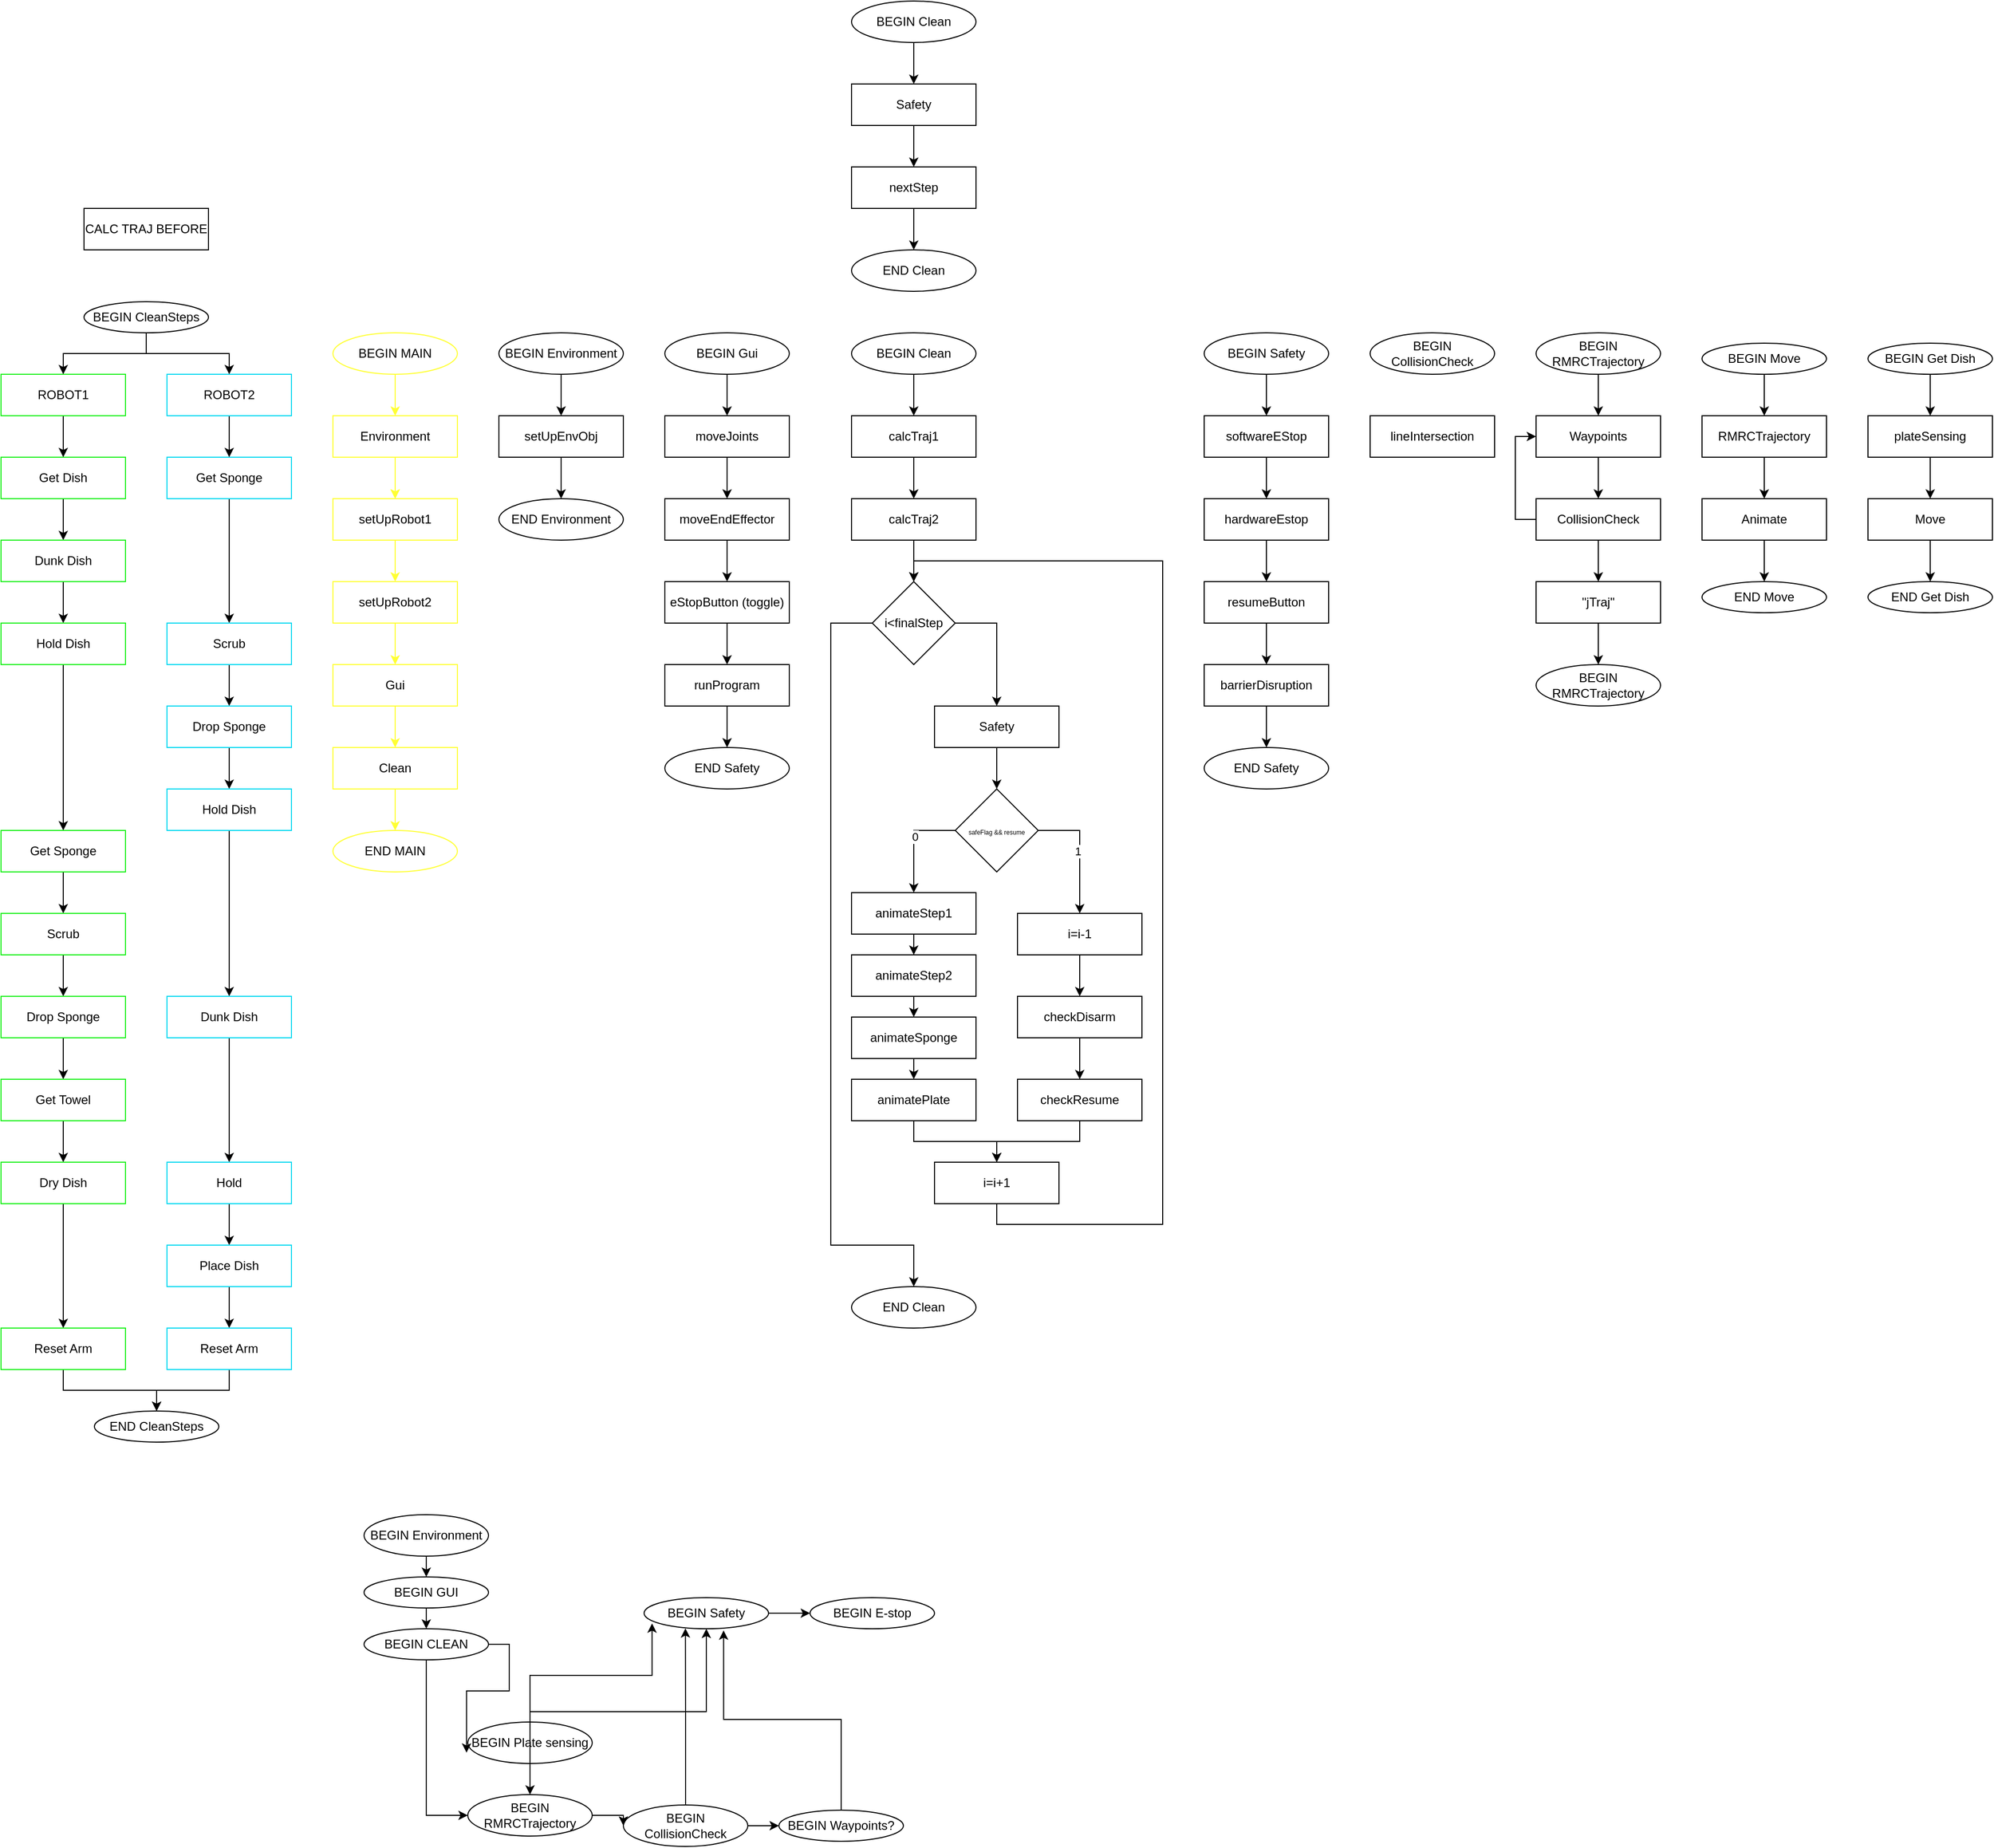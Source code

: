 <mxfile version="24.2.5" type="device">
  <diagram name="Page-1" id="bADCwiOJgRBZCtNNeKfe">
    <mxGraphModel dx="918" dy="942" grid="1" gridSize="10" guides="1" tooltips="1" connect="1" arrows="1" fold="1" page="0" pageScale="1" pageWidth="850" pageHeight="1100" math="0" shadow="0">
      <root>
        <mxCell id="0" />
        <mxCell id="1" parent="0" />
        <mxCell id="0Vl9dew5DNbuiGkbJOCd-69" style="edgeStyle=orthogonalEdgeStyle;rounded=0;orthogonalLoop=1;jettySize=auto;html=1;exitX=0.5;exitY=0;exitDx=0;exitDy=0;entryX=0.5;entryY=0;entryDx=0;entryDy=0;strokeColor=#FFFF33;" parent="1" source="0Vl9dew5DNbuiGkbJOCd-56" target="0Vl9dew5DNbuiGkbJOCd-56" edge="1">
          <mxGeometry relative="1" as="geometry" />
        </mxCell>
        <mxCell id="0Vl9dew5DNbuiGkbJOCd-75" style="edgeStyle=orthogonalEdgeStyle;rounded=0;orthogonalLoop=1;jettySize=auto;html=1;exitX=0.5;exitY=1;exitDx=0;exitDy=0;entryX=0.5;entryY=0;entryDx=0;entryDy=0;strokeColor=#FFFF33;" parent="1" source="0Vl9dew5DNbuiGkbJOCd-55" target="0Vl9dew5DNbuiGkbJOCd-56" edge="1">
          <mxGeometry relative="1" as="geometry" />
        </mxCell>
        <mxCell id="0Vl9dew5DNbuiGkbJOCd-55" value="BEGIN MAIN" style="ellipse;whiteSpace=wrap;html=1;strokeColor=#FFFF33;" parent="1" vertex="1">
          <mxGeometry x="320" y="40" width="120" height="40" as="geometry" />
        </mxCell>
        <mxCell id="0Vl9dew5DNbuiGkbJOCd-72" value="" style="edgeStyle=orthogonalEdgeStyle;rounded=0;orthogonalLoop=1;jettySize=auto;html=1;strokeColor=#FFFF33;" parent="1" source="0Vl9dew5DNbuiGkbJOCd-97" edge="1">
          <mxGeometry relative="1" as="geometry">
            <mxPoint x="380" y="200" as="targetPoint" />
          </mxGeometry>
        </mxCell>
        <mxCell id="0Vl9dew5DNbuiGkbJOCd-56" value="Environment" style="rounded=0;whiteSpace=wrap;html=1;strokeColor=#FFFF33;" parent="1" vertex="1">
          <mxGeometry x="320" y="120" width="120" height="40" as="geometry" />
        </mxCell>
        <mxCell id="0Vl9dew5DNbuiGkbJOCd-79" value="" style="edgeStyle=orthogonalEdgeStyle;rounded=0;orthogonalLoop=1;jettySize=auto;html=1;" parent="1" source="0Vl9dew5DNbuiGkbJOCd-76" edge="1">
          <mxGeometry relative="1" as="geometry">
            <mxPoint x="880" y="120" as="targetPoint" />
          </mxGeometry>
        </mxCell>
        <mxCell id="0Vl9dew5DNbuiGkbJOCd-76" value="BEGIN Clean" style="ellipse;whiteSpace=wrap;html=1;" parent="1" vertex="1">
          <mxGeometry x="820" y="40" width="120" height="40" as="geometry" />
        </mxCell>
        <mxCell id="0Vl9dew5DNbuiGkbJOCd-84" value="" style="edgeStyle=orthogonalEdgeStyle;rounded=0;orthogonalLoop=1;jettySize=auto;html=1;" parent="1" source="0Vl9dew5DNbuiGkbJOCd-80" target="0Vl9dew5DNbuiGkbJOCd-81" edge="1">
          <mxGeometry relative="1" as="geometry" />
        </mxCell>
        <mxCell id="0Vl9dew5DNbuiGkbJOCd-80" value="BEGIN Gui" style="ellipse;whiteSpace=wrap;html=1;" parent="1" vertex="1">
          <mxGeometry x="640" y="40" width="120" height="40" as="geometry" />
        </mxCell>
        <mxCell id="0Vl9dew5DNbuiGkbJOCd-85" value="" style="edgeStyle=orthogonalEdgeStyle;rounded=0;orthogonalLoop=1;jettySize=auto;html=1;" parent="1" source="0Vl9dew5DNbuiGkbJOCd-81" target="0Vl9dew5DNbuiGkbJOCd-82" edge="1">
          <mxGeometry relative="1" as="geometry" />
        </mxCell>
        <mxCell id="0Vl9dew5DNbuiGkbJOCd-81" value="moveJoints" style="rounded=0;whiteSpace=wrap;html=1;" parent="1" vertex="1">
          <mxGeometry x="640" y="120" width="120" height="40" as="geometry" />
        </mxCell>
        <mxCell id="0Vl9dew5DNbuiGkbJOCd-112" value="" style="edgeStyle=orthogonalEdgeStyle;rounded=0;orthogonalLoop=1;jettySize=auto;html=1;" parent="1" source="0Vl9dew5DNbuiGkbJOCd-82" target="0Vl9dew5DNbuiGkbJOCd-111" edge="1">
          <mxGeometry relative="1" as="geometry" />
        </mxCell>
        <mxCell id="0Vl9dew5DNbuiGkbJOCd-82" value="moveEndEffector" style="rounded=0;whiteSpace=wrap;html=1;" parent="1" vertex="1">
          <mxGeometry x="640" y="200" width="120" height="40" as="geometry" />
        </mxCell>
        <mxCell id="0Vl9dew5DNbuiGkbJOCd-90" value="" style="edgeStyle=orthogonalEdgeStyle;rounded=0;orthogonalLoop=1;jettySize=auto;html=1;" parent="1" source="0Vl9dew5DNbuiGkbJOCd-87" target="0Vl9dew5DNbuiGkbJOCd-88" edge="1">
          <mxGeometry relative="1" as="geometry" />
        </mxCell>
        <mxCell id="0Vl9dew5DNbuiGkbJOCd-87" value="BEGIN Environment" style="ellipse;whiteSpace=wrap;html=1;" parent="1" vertex="1">
          <mxGeometry x="480" y="40" width="120" height="40" as="geometry" />
        </mxCell>
        <mxCell id="0Vl9dew5DNbuiGkbJOCd-91" value="" style="edgeStyle=orthogonalEdgeStyle;rounded=0;orthogonalLoop=1;jettySize=auto;html=1;" parent="1" source="0Vl9dew5DNbuiGkbJOCd-88" target="0Vl9dew5DNbuiGkbJOCd-89" edge="1">
          <mxGeometry relative="1" as="geometry" />
        </mxCell>
        <mxCell id="0Vl9dew5DNbuiGkbJOCd-88" value="setUpEnvObj" style="rounded=0;whiteSpace=wrap;html=1;" parent="1" vertex="1">
          <mxGeometry x="480" y="120" width="120" height="40" as="geometry" />
        </mxCell>
        <mxCell id="0Vl9dew5DNbuiGkbJOCd-89" value="END Environment" style="ellipse;whiteSpace=wrap;html=1;" parent="1" vertex="1">
          <mxGeometry x="480" y="200" width="120" height="40" as="geometry" />
        </mxCell>
        <mxCell id="0Vl9dew5DNbuiGkbJOCd-92" value="" style="edgeStyle=orthogonalEdgeStyle;rounded=0;orthogonalLoop=1;jettySize=auto;html=1;strokeColor=#FFFF33;" parent="1" source="0Vl9dew5DNbuiGkbJOCd-93" target="0Vl9dew5DNbuiGkbJOCd-95" edge="1">
          <mxGeometry relative="1" as="geometry" />
        </mxCell>
        <mxCell id="0Vl9dew5DNbuiGkbJOCd-93" value="Gui" style="rounded=0;whiteSpace=wrap;html=1;strokeColor=#FFFF33;" parent="1" vertex="1">
          <mxGeometry x="320" y="360" width="120" height="40" as="geometry" />
        </mxCell>
        <mxCell id="0Vl9dew5DNbuiGkbJOCd-94" value="" style="edgeStyle=orthogonalEdgeStyle;rounded=0;orthogonalLoop=1;jettySize=auto;html=1;strokeColor=#FFFF33;" parent="1" source="0Vl9dew5DNbuiGkbJOCd-95" target="0Vl9dew5DNbuiGkbJOCd-96" edge="1">
          <mxGeometry relative="1" as="geometry" />
        </mxCell>
        <mxCell id="0Vl9dew5DNbuiGkbJOCd-95" value="Clean" style="rounded=0;whiteSpace=wrap;html=1;strokeColor=#FFFF33;" parent="1" vertex="1">
          <mxGeometry x="320" y="440" width="120" height="40" as="geometry" />
        </mxCell>
        <mxCell id="0Vl9dew5DNbuiGkbJOCd-96" value="END MAIN" style="ellipse;whiteSpace=wrap;html=1;strokeColor=#FFFF33;" parent="1" vertex="1">
          <mxGeometry x="320" y="520" width="120" height="40" as="geometry" />
        </mxCell>
        <mxCell id="0Vl9dew5DNbuiGkbJOCd-98" value="" style="edgeStyle=orthogonalEdgeStyle;rounded=0;orthogonalLoop=1;jettySize=auto;html=1;strokeColor=#FFFF33;" parent="1" source="0Vl9dew5DNbuiGkbJOCd-56" target="0Vl9dew5DNbuiGkbJOCd-97" edge="1">
          <mxGeometry relative="1" as="geometry">
            <mxPoint x="380" y="160" as="sourcePoint" />
            <mxPoint x="380" y="200" as="targetPoint" />
          </mxGeometry>
        </mxCell>
        <mxCell id="0Vl9dew5DNbuiGkbJOCd-101" value="" style="edgeStyle=orthogonalEdgeStyle;rounded=0;orthogonalLoop=1;jettySize=auto;html=1;strokeColor=#FFFF33;" parent="1" source="0Vl9dew5DNbuiGkbJOCd-97" target="0Vl9dew5DNbuiGkbJOCd-99" edge="1">
          <mxGeometry relative="1" as="geometry" />
        </mxCell>
        <mxCell id="0Vl9dew5DNbuiGkbJOCd-97" value="setUpRobot1" style="rounded=0;whiteSpace=wrap;html=1;strokeColor=#FFFF33;" parent="1" vertex="1">
          <mxGeometry x="320" y="200" width="120" height="40" as="geometry" />
        </mxCell>
        <mxCell id="0Vl9dew5DNbuiGkbJOCd-102" value="" style="edgeStyle=orthogonalEdgeStyle;rounded=0;orthogonalLoop=1;jettySize=auto;html=1;strokeColor=#FFFF33;" parent="1" source="0Vl9dew5DNbuiGkbJOCd-99" target="0Vl9dew5DNbuiGkbJOCd-93" edge="1">
          <mxGeometry relative="1" as="geometry" />
        </mxCell>
        <mxCell id="0Vl9dew5DNbuiGkbJOCd-99" value="setUpRobot2" style="rounded=0;whiteSpace=wrap;html=1;strokeColor=#FFFF33;" parent="1" vertex="1">
          <mxGeometry x="320" y="280" width="120" height="40" as="geometry" />
        </mxCell>
        <mxCell id="0Vl9dew5DNbuiGkbJOCd-110" value="END Safety" style="ellipse;whiteSpace=wrap;html=1;" parent="1" vertex="1">
          <mxGeometry x="640" y="440" width="120" height="40" as="geometry" />
        </mxCell>
        <mxCell id="0Vl9dew5DNbuiGkbJOCd-114" value="" style="edgeStyle=orthogonalEdgeStyle;rounded=0;orthogonalLoop=1;jettySize=auto;html=1;" parent="1" source="0Vl9dew5DNbuiGkbJOCd-111" target="0Vl9dew5DNbuiGkbJOCd-113" edge="1">
          <mxGeometry relative="1" as="geometry" />
        </mxCell>
        <mxCell id="0Vl9dew5DNbuiGkbJOCd-111" value="eStopButton (toggle)" style="rounded=0;whiteSpace=wrap;html=1;" parent="1" vertex="1">
          <mxGeometry x="640" y="280" width="120" height="40" as="geometry" />
        </mxCell>
        <mxCell id="0Vl9dew5DNbuiGkbJOCd-115" value="" style="edgeStyle=orthogonalEdgeStyle;rounded=0;orthogonalLoop=1;jettySize=auto;html=1;" parent="1" source="0Vl9dew5DNbuiGkbJOCd-113" target="0Vl9dew5DNbuiGkbJOCd-110" edge="1">
          <mxGeometry relative="1" as="geometry" />
        </mxCell>
        <mxCell id="0Vl9dew5DNbuiGkbJOCd-113" value="runProgram" style="rounded=0;whiteSpace=wrap;html=1;" parent="1" vertex="1">
          <mxGeometry x="640" y="360" width="120" height="40" as="geometry" />
        </mxCell>
        <mxCell id="0Vl9dew5DNbuiGkbJOCd-24" value="" style="edgeStyle=orthogonalEdgeStyle;rounded=0;orthogonalLoop=1;jettySize=auto;html=1;" parent="1" source="87UH9Kv8cRzi7-ktg5hS-1" target="87UH9Kv8cRzi7-ktg5hS-4" edge="1">
          <mxGeometry relative="1" as="geometry" />
        </mxCell>
        <mxCell id="87UH9Kv8cRzi7-ktg5hS-1" value="Get Dish" style="rounded=0;whiteSpace=wrap;html=1;strokeColor=#16F016;" parent="1" vertex="1">
          <mxGeometry y="160" width="120" height="40" as="geometry" />
        </mxCell>
        <mxCell id="87UH9Kv8cRzi7-ktg5hS-2" style="edgeStyle=orthogonalEdgeStyle;rounded=0;orthogonalLoop=1;jettySize=auto;html=1;exitX=0.5;exitY=1;exitDx=0;exitDy=0;strokeColor=#16F016;" parent="1" source="87UH9Kv8cRzi7-ktg5hS-1" target="87UH9Kv8cRzi7-ktg5hS-1" edge="1">
          <mxGeometry relative="1" as="geometry" />
        </mxCell>
        <mxCell id="0Vl9dew5DNbuiGkbJOCd-25" style="edgeStyle=orthogonalEdgeStyle;rounded=0;orthogonalLoop=1;jettySize=auto;html=1;exitX=0.5;exitY=1;exitDx=0;exitDy=0;entryX=0.5;entryY=0;entryDx=0;entryDy=0;" parent="1" source="87UH9Kv8cRzi7-ktg5hS-3" target="87UH9Kv8cRzi7-ktg5hS-7" edge="1">
          <mxGeometry relative="1" as="geometry" />
        </mxCell>
        <mxCell id="87UH9Kv8cRzi7-ktg5hS-3" value="Get Sponge" style="rounded=0;whiteSpace=wrap;html=1;strokeColor=#02D8F0;" parent="1" vertex="1">
          <mxGeometry x="160" y="160" width="120" height="40" as="geometry" />
        </mxCell>
        <mxCell id="0Vl9dew5DNbuiGkbJOCd-23" value="" style="edgeStyle=orthogonalEdgeStyle;rounded=0;orthogonalLoop=1;jettySize=auto;html=1;" parent="1" source="87UH9Kv8cRzi7-ktg5hS-4" target="87UH9Kv8cRzi7-ktg5hS-6" edge="1">
          <mxGeometry relative="1" as="geometry" />
        </mxCell>
        <mxCell id="87UH9Kv8cRzi7-ktg5hS-4" value="Dunk Dish" style="rounded=0;whiteSpace=wrap;html=1;strokeColor=#16F016;" parent="1" vertex="1">
          <mxGeometry y="240" width="120" height="40" as="geometry" />
        </mxCell>
        <mxCell id="0Vl9dew5DNbuiGkbJOCd-20" style="edgeStyle=orthogonalEdgeStyle;rounded=0;orthogonalLoop=1;jettySize=auto;html=1;exitX=0.5;exitY=1;exitDx=0;exitDy=0;entryX=0.5;entryY=0;entryDx=0;entryDy=0;" parent="1" source="87UH9Kv8cRzi7-ktg5hS-6" target="87UH9Kv8cRzi7-ktg5hS-10" edge="1">
          <mxGeometry relative="1" as="geometry" />
        </mxCell>
        <mxCell id="87UH9Kv8cRzi7-ktg5hS-6" value="Hold Dish" style="rounded=0;whiteSpace=wrap;html=1;strokeColor=#16F016;" parent="1" vertex="1">
          <mxGeometry y="320" width="120" height="40" as="geometry" />
        </mxCell>
        <mxCell id="0Vl9dew5DNbuiGkbJOCd-22" value="" style="edgeStyle=orthogonalEdgeStyle;rounded=0;orthogonalLoop=1;jettySize=auto;html=1;" parent="1" source="87UH9Kv8cRzi7-ktg5hS-7" target="87UH9Kv8cRzi7-ktg5hS-8" edge="1">
          <mxGeometry relative="1" as="geometry" />
        </mxCell>
        <mxCell id="87UH9Kv8cRzi7-ktg5hS-7" value="Scrub" style="rounded=0;whiteSpace=wrap;html=1;strokeColor=#02D8F0;" parent="1" vertex="1">
          <mxGeometry x="160" y="320" width="120" height="40" as="geometry" />
        </mxCell>
        <mxCell id="0Vl9dew5DNbuiGkbJOCd-21" value="" style="edgeStyle=orthogonalEdgeStyle;rounded=0;orthogonalLoop=1;jettySize=auto;html=1;" parent="1" source="87UH9Kv8cRzi7-ktg5hS-8" target="87UH9Kv8cRzi7-ktg5hS-9" edge="1">
          <mxGeometry relative="1" as="geometry" />
        </mxCell>
        <mxCell id="87UH9Kv8cRzi7-ktg5hS-8" value="Drop Sponge" style="rounded=0;whiteSpace=wrap;html=1;strokeColor=#02D8F0;" parent="1" vertex="1">
          <mxGeometry x="160" y="400" width="120" height="40" as="geometry" />
        </mxCell>
        <mxCell id="0Vl9dew5DNbuiGkbJOCd-18" style="edgeStyle=orthogonalEdgeStyle;rounded=0;orthogonalLoop=1;jettySize=auto;html=1;exitX=0.5;exitY=1;exitDx=0;exitDy=0;entryX=0.5;entryY=0;entryDx=0;entryDy=0;" parent="1" source="87UH9Kv8cRzi7-ktg5hS-9" target="87UH9Kv8cRzi7-ktg5hS-14" edge="1">
          <mxGeometry relative="1" as="geometry" />
        </mxCell>
        <mxCell id="87UH9Kv8cRzi7-ktg5hS-9" value="Hold Dish" style="rounded=0;whiteSpace=wrap;html=1;strokeColor=#02D8F0;" parent="1" vertex="1">
          <mxGeometry x="160" y="480" width="120" height="40" as="geometry" />
        </mxCell>
        <mxCell id="0Vl9dew5DNbuiGkbJOCd-19" style="edgeStyle=orthogonalEdgeStyle;rounded=0;orthogonalLoop=1;jettySize=auto;html=1;exitX=0.5;exitY=1;exitDx=0;exitDy=0;entryX=0.5;entryY=0;entryDx=0;entryDy=0;" parent="1" source="87UH9Kv8cRzi7-ktg5hS-10" target="87UH9Kv8cRzi7-ktg5hS-11" edge="1">
          <mxGeometry relative="1" as="geometry" />
        </mxCell>
        <mxCell id="87UH9Kv8cRzi7-ktg5hS-10" value="Get Sponge" style="rounded=0;whiteSpace=wrap;html=1;strokeColor=#16F016;" parent="1" vertex="1">
          <mxGeometry y="520" width="120" height="40" as="geometry" />
        </mxCell>
        <mxCell id="0Vl9dew5DNbuiGkbJOCd-17" style="edgeStyle=orthogonalEdgeStyle;rounded=0;orthogonalLoop=1;jettySize=auto;html=1;exitX=0.5;exitY=1;exitDx=0;exitDy=0;entryX=0.5;entryY=0;entryDx=0;entryDy=0;" parent="1" source="87UH9Kv8cRzi7-ktg5hS-11" target="87UH9Kv8cRzi7-ktg5hS-13" edge="1">
          <mxGeometry relative="1" as="geometry" />
        </mxCell>
        <mxCell id="87UH9Kv8cRzi7-ktg5hS-11" value="Scrub" style="rounded=0;whiteSpace=wrap;html=1;strokeColor=#16F016;" parent="1" vertex="1">
          <mxGeometry y="600" width="120" height="40" as="geometry" />
        </mxCell>
        <mxCell id="0Vl9dew5DNbuiGkbJOCd-16" style="edgeStyle=orthogonalEdgeStyle;rounded=0;orthogonalLoop=1;jettySize=auto;html=1;exitX=0.5;exitY=1;exitDx=0;exitDy=0;entryX=0.5;entryY=0;entryDx=0;entryDy=0;" parent="1" source="87UH9Kv8cRzi7-ktg5hS-13" target="87UH9Kv8cRzi7-ktg5hS-15" edge="1">
          <mxGeometry relative="1" as="geometry" />
        </mxCell>
        <mxCell id="87UH9Kv8cRzi7-ktg5hS-13" value="Drop Sponge" style="rounded=0;whiteSpace=wrap;html=1;strokeColor=#16F016;" parent="1" vertex="1">
          <mxGeometry y="680" width="120" height="40" as="geometry" />
        </mxCell>
        <mxCell id="0Vl9dew5DNbuiGkbJOCd-14" style="edgeStyle=orthogonalEdgeStyle;rounded=0;orthogonalLoop=1;jettySize=auto;html=1;exitX=0.5;exitY=1;exitDx=0;exitDy=0;" parent="1" source="87UH9Kv8cRzi7-ktg5hS-14" target="87UH9Kv8cRzi7-ktg5hS-16" edge="1">
          <mxGeometry relative="1" as="geometry" />
        </mxCell>
        <mxCell id="87UH9Kv8cRzi7-ktg5hS-14" value="Dunk Dish" style="rounded=0;whiteSpace=wrap;html=1;strokeColor=#02D8F0;" parent="1" vertex="1">
          <mxGeometry x="160" y="680" width="120" height="40" as="geometry" />
        </mxCell>
        <mxCell id="0Vl9dew5DNbuiGkbJOCd-15" style="edgeStyle=orthogonalEdgeStyle;rounded=0;orthogonalLoop=1;jettySize=auto;html=1;exitX=0.5;exitY=1;exitDx=0;exitDy=0;entryX=0.5;entryY=0;entryDx=0;entryDy=0;" parent="1" source="87UH9Kv8cRzi7-ktg5hS-15" target="87UH9Kv8cRzi7-ktg5hS-17" edge="1">
          <mxGeometry relative="1" as="geometry" />
        </mxCell>
        <mxCell id="87UH9Kv8cRzi7-ktg5hS-15" value="Get Towel" style="rounded=0;whiteSpace=wrap;html=1;strokeColor=#16F016;" parent="1" vertex="1">
          <mxGeometry y="760" width="120" height="40" as="geometry" />
        </mxCell>
        <mxCell id="0Vl9dew5DNbuiGkbJOCd-13" style="edgeStyle=orthogonalEdgeStyle;rounded=0;orthogonalLoop=1;jettySize=auto;html=1;exitX=0.5;exitY=1;exitDx=0;exitDy=0;entryX=0.5;entryY=0;entryDx=0;entryDy=0;" parent="1" source="87UH9Kv8cRzi7-ktg5hS-16" target="87UH9Kv8cRzi7-ktg5hS-18" edge="1">
          <mxGeometry relative="1" as="geometry" />
        </mxCell>
        <mxCell id="87UH9Kv8cRzi7-ktg5hS-16" value="Hold" style="rounded=0;whiteSpace=wrap;html=1;strokeColor=#02D8F0;" parent="1" vertex="1">
          <mxGeometry x="160" y="840" width="120" height="40" as="geometry" />
        </mxCell>
        <mxCell id="0Vl9dew5DNbuiGkbJOCd-11" style="edgeStyle=orthogonalEdgeStyle;rounded=0;orthogonalLoop=1;jettySize=auto;html=1;exitX=0.5;exitY=1;exitDx=0;exitDy=0;" parent="1" source="87UH9Kv8cRzi7-ktg5hS-17" target="87UH9Kv8cRzi7-ktg5hS-20" edge="1">
          <mxGeometry relative="1" as="geometry" />
        </mxCell>
        <mxCell id="87UH9Kv8cRzi7-ktg5hS-17" value="Dry Dish" style="rounded=0;whiteSpace=wrap;html=1;strokeColor=#16F016;" parent="1" vertex="1">
          <mxGeometry y="840" width="120" height="40" as="geometry" />
        </mxCell>
        <mxCell id="0Vl9dew5DNbuiGkbJOCd-12" style="edgeStyle=orthogonalEdgeStyle;rounded=0;orthogonalLoop=1;jettySize=auto;html=1;exitX=0.5;exitY=1;exitDx=0;exitDy=0;" parent="1" source="87UH9Kv8cRzi7-ktg5hS-18" target="87UH9Kv8cRzi7-ktg5hS-19" edge="1">
          <mxGeometry relative="1" as="geometry" />
        </mxCell>
        <mxCell id="87UH9Kv8cRzi7-ktg5hS-18" value="Place Dish" style="rounded=0;whiteSpace=wrap;html=1;strokeColor=#02D8F0;" parent="1" vertex="1">
          <mxGeometry x="160" y="920" width="120" height="40" as="geometry" />
        </mxCell>
        <mxCell id="0Vl9dew5DNbuiGkbJOCd-29" style="edgeStyle=orthogonalEdgeStyle;rounded=0;orthogonalLoop=1;jettySize=auto;html=1;exitX=0.5;exitY=1;exitDx=0;exitDy=0;entryX=0.5;entryY=0;entryDx=0;entryDy=0;" parent="1" source="87UH9Kv8cRzi7-ktg5hS-19" target="0Vl9dew5DNbuiGkbJOCd-7" edge="1">
          <mxGeometry relative="1" as="geometry" />
        </mxCell>
        <mxCell id="87UH9Kv8cRzi7-ktg5hS-19" value="Reset Arm" style="rounded=0;whiteSpace=wrap;html=1;strokeColor=#02D8F0;" parent="1" vertex="1">
          <mxGeometry x="160" y="1000" width="120" height="40" as="geometry" />
        </mxCell>
        <mxCell id="0Vl9dew5DNbuiGkbJOCd-119" style="edgeStyle=orthogonalEdgeStyle;rounded=0;orthogonalLoop=1;jettySize=auto;html=1;exitX=0.5;exitY=1;exitDx=0;exitDy=0;entryX=0.5;entryY=0;entryDx=0;entryDy=0;" parent="1" source="87UH9Kv8cRzi7-ktg5hS-20" target="0Vl9dew5DNbuiGkbJOCd-7" edge="1">
          <mxGeometry relative="1" as="geometry" />
        </mxCell>
        <mxCell id="87UH9Kv8cRzi7-ktg5hS-20" value="Reset Arm" style="rounded=0;whiteSpace=wrap;html=1;strokeColor=#16F016;" parent="1" vertex="1">
          <mxGeometry y="1000" width="120" height="40" as="geometry" />
        </mxCell>
        <mxCell id="0Vl9dew5DNbuiGkbJOCd-26" style="edgeStyle=orthogonalEdgeStyle;rounded=0;orthogonalLoop=1;jettySize=auto;html=1;exitX=0.5;exitY=1;exitDx=0;exitDy=0;entryX=0.5;entryY=0;entryDx=0;entryDy=0;" parent="1" source="87UH9Kv8cRzi7-ktg5hS-21" target="87UH9Kv8cRzi7-ktg5hS-1" edge="1">
          <mxGeometry relative="1" as="geometry" />
        </mxCell>
        <mxCell id="87UH9Kv8cRzi7-ktg5hS-21" value="ROBOT1" style="rounded=0;whiteSpace=wrap;html=1;strokeColor=#16F016;" parent="1" vertex="1">
          <mxGeometry y="80" width="120" height="40" as="geometry" />
        </mxCell>
        <mxCell id="0Vl9dew5DNbuiGkbJOCd-27" value="" style="edgeStyle=orthogonalEdgeStyle;rounded=0;orthogonalLoop=1;jettySize=auto;html=1;" parent="1" source="87UH9Kv8cRzi7-ktg5hS-22" target="87UH9Kv8cRzi7-ktg5hS-3" edge="1">
          <mxGeometry relative="1" as="geometry" />
        </mxCell>
        <mxCell id="87UH9Kv8cRzi7-ktg5hS-22" value="ROBOT2" style="rounded=0;whiteSpace=wrap;html=1;strokeColor=#02D8F0;movable=1;resizable=1;rotatable=1;deletable=1;editable=1;locked=0;connectable=1;" parent="1" vertex="1">
          <mxGeometry x="160" y="80" width="120" height="40" as="geometry" />
        </mxCell>
        <mxCell id="0Vl9dew5DNbuiGkbJOCd-4" style="edgeStyle=orthogonalEdgeStyle;rounded=0;orthogonalLoop=1;jettySize=auto;html=1;exitX=0.5;exitY=1;exitDx=0;exitDy=0;entryX=0.5;entryY=0;entryDx=0;entryDy=0;" parent="1" source="0Vl9dew5DNbuiGkbJOCd-3" target="87UH9Kv8cRzi7-ktg5hS-21" edge="1">
          <mxGeometry relative="1" as="geometry">
            <Array as="points">
              <mxPoint x="140" y="60" />
              <mxPoint x="60" y="60" />
            </Array>
          </mxGeometry>
        </mxCell>
        <mxCell id="0Vl9dew5DNbuiGkbJOCd-5" style="edgeStyle=orthogonalEdgeStyle;rounded=0;orthogonalLoop=1;jettySize=auto;html=1;exitX=0.5;exitY=1;exitDx=0;exitDy=0;entryX=0.5;entryY=0;entryDx=0;entryDy=0;" parent="1" source="0Vl9dew5DNbuiGkbJOCd-3" target="87UH9Kv8cRzi7-ktg5hS-22" edge="1">
          <mxGeometry relative="1" as="geometry">
            <Array as="points">
              <mxPoint x="140" y="60" />
              <mxPoint x="220" y="60" />
            </Array>
          </mxGeometry>
        </mxCell>
        <mxCell id="0Vl9dew5DNbuiGkbJOCd-3" value="BEGIN CleanSteps" style="ellipse;whiteSpace=wrap;html=1;" parent="1" vertex="1">
          <mxGeometry x="80" y="10" width="120" height="30" as="geometry" />
        </mxCell>
        <mxCell id="0Vl9dew5DNbuiGkbJOCd-7" value="END CleanSteps" style="ellipse;whiteSpace=wrap;html=1;" parent="1" vertex="1">
          <mxGeometry x="90" y="1080" width="120" height="30" as="geometry" />
        </mxCell>
        <mxCell id="0Vl9dew5DNbuiGkbJOCd-160" value="" style="edgeStyle=orthogonalEdgeStyle;rounded=0;orthogonalLoop=1;jettySize=auto;html=1;" parent="1" source="0Vl9dew5DNbuiGkbJOCd-147" target="0Vl9dew5DNbuiGkbJOCd-157" edge="1">
          <mxGeometry relative="1" as="geometry" />
        </mxCell>
        <mxCell id="0Vl9dew5DNbuiGkbJOCd-147" value="plateSensing" style="rounded=0;whiteSpace=wrap;html=1;" parent="1" vertex="1">
          <mxGeometry x="1800" y="120" width="120" height="40" as="geometry" />
        </mxCell>
        <mxCell id="0Vl9dew5DNbuiGkbJOCd-159" value="" style="edgeStyle=orthogonalEdgeStyle;rounded=0;orthogonalLoop=1;jettySize=auto;html=1;" parent="1" source="0Vl9dew5DNbuiGkbJOCd-156" target="0Vl9dew5DNbuiGkbJOCd-147" edge="1">
          <mxGeometry relative="1" as="geometry" />
        </mxCell>
        <mxCell id="0Vl9dew5DNbuiGkbJOCd-156" value="BEGIN Get Dish" style="ellipse;whiteSpace=wrap;html=1;" parent="1" vertex="1">
          <mxGeometry x="1800" y="50" width="120" height="30" as="geometry" />
        </mxCell>
        <mxCell id="0Vl9dew5DNbuiGkbJOCd-161" value="" style="edgeStyle=orthogonalEdgeStyle;rounded=0;orthogonalLoop=1;jettySize=auto;html=1;" parent="1" source="0Vl9dew5DNbuiGkbJOCd-157" target="0Vl9dew5DNbuiGkbJOCd-158" edge="1">
          <mxGeometry relative="1" as="geometry" />
        </mxCell>
        <mxCell id="0Vl9dew5DNbuiGkbJOCd-157" value="Move" style="rounded=0;whiteSpace=wrap;html=1;" parent="1" vertex="1">
          <mxGeometry x="1800" y="200" width="120" height="40" as="geometry" />
        </mxCell>
        <mxCell id="0Vl9dew5DNbuiGkbJOCd-158" value="END Get Dish" style="ellipse;whiteSpace=wrap;html=1;" parent="1" vertex="1">
          <mxGeometry x="1800" y="280" width="120" height="30" as="geometry" />
        </mxCell>
        <mxCell id="0Vl9dew5DNbuiGkbJOCd-170" value="" style="edgeStyle=orthogonalEdgeStyle;rounded=0;orthogonalLoop=1;jettySize=auto;html=1;" parent="1" source="0Vl9dew5DNbuiGkbJOCd-162" target="0Vl9dew5DNbuiGkbJOCd-165" edge="1">
          <mxGeometry relative="1" as="geometry" />
        </mxCell>
        <mxCell id="0Vl9dew5DNbuiGkbJOCd-162" value="BEGIN RMRCTrajectory" style="ellipse;whiteSpace=wrap;html=1;" parent="1" vertex="1">
          <mxGeometry x="1480" y="40" width="120" height="40" as="geometry" />
        </mxCell>
        <mxCell id="0Vl9dew5DNbuiGkbJOCd-186" value="" style="edgeStyle=orthogonalEdgeStyle;rounded=0;orthogonalLoop=1;jettySize=auto;html=1;" parent="1" source="0Vl9dew5DNbuiGkbJOCd-164" target="0Vl9dew5DNbuiGkbJOCd-178" edge="1">
          <mxGeometry relative="1" as="geometry" />
        </mxCell>
        <mxCell id="0Vl9dew5DNbuiGkbJOCd-164" value="RMRCTrajectory" style="rounded=0;whiteSpace=wrap;html=1;" parent="1" vertex="1">
          <mxGeometry x="1640" y="120" width="120" height="40" as="geometry" />
        </mxCell>
        <mxCell id="0Vl9dew5DNbuiGkbJOCd-171" value="" style="edgeStyle=orthogonalEdgeStyle;rounded=0;orthogonalLoop=1;jettySize=auto;html=1;" parent="1" source="0Vl9dew5DNbuiGkbJOCd-165" target="0Vl9dew5DNbuiGkbJOCd-168" edge="1">
          <mxGeometry relative="1" as="geometry" />
        </mxCell>
        <mxCell id="0Vl9dew5DNbuiGkbJOCd-165" value="Waypoints" style="rounded=0;whiteSpace=wrap;html=1;" parent="1" vertex="1">
          <mxGeometry x="1480" y="120" width="120" height="40" as="geometry" />
        </mxCell>
        <mxCell id="0Vl9dew5DNbuiGkbJOCd-167" value="" style="edgeStyle=orthogonalEdgeStyle;rounded=0;orthogonalLoop=1;jettySize=auto;html=1;" parent="1" source="0Vl9dew5DNbuiGkbJOCd-166" target="0Vl9dew5DNbuiGkbJOCd-164" edge="1">
          <mxGeometry relative="1" as="geometry" />
        </mxCell>
        <mxCell id="0Vl9dew5DNbuiGkbJOCd-166" value="BEGIN Move" style="ellipse;whiteSpace=wrap;html=1;" parent="1" vertex="1">
          <mxGeometry x="1640" y="50" width="120" height="30" as="geometry" />
        </mxCell>
        <mxCell id="0Vl9dew5DNbuiGkbJOCd-173" style="edgeStyle=orthogonalEdgeStyle;rounded=0;orthogonalLoop=1;jettySize=auto;html=1;exitX=0;exitY=0.5;exitDx=0;exitDy=0;entryX=0;entryY=0.5;entryDx=0;entryDy=0;" parent="1" source="0Vl9dew5DNbuiGkbJOCd-168" target="0Vl9dew5DNbuiGkbJOCd-165" edge="1">
          <mxGeometry relative="1" as="geometry" />
        </mxCell>
        <mxCell id="0Vl9dew5DNbuiGkbJOCd-175" value="" style="edgeStyle=orthogonalEdgeStyle;rounded=0;orthogonalLoop=1;jettySize=auto;html=1;" parent="1" source="0Vl9dew5DNbuiGkbJOCd-168" target="0Vl9dew5DNbuiGkbJOCd-174" edge="1">
          <mxGeometry relative="1" as="geometry" />
        </mxCell>
        <mxCell id="0Vl9dew5DNbuiGkbJOCd-168" value="CollisionCheck" style="rounded=0;whiteSpace=wrap;html=1;" parent="1" vertex="1">
          <mxGeometry x="1480" y="200" width="120" height="40" as="geometry" />
        </mxCell>
        <mxCell id="0Vl9dew5DNbuiGkbJOCd-172" value="BEGIN RMRCTrajectory" style="ellipse;whiteSpace=wrap;html=1;" parent="1" vertex="1">
          <mxGeometry x="1480" y="360" width="120" height="40" as="geometry" />
        </mxCell>
        <mxCell id="0Vl9dew5DNbuiGkbJOCd-176" value="" style="edgeStyle=orthogonalEdgeStyle;rounded=0;orthogonalLoop=1;jettySize=auto;html=1;" parent="1" source="0Vl9dew5DNbuiGkbJOCd-174" target="0Vl9dew5DNbuiGkbJOCd-172" edge="1">
          <mxGeometry relative="1" as="geometry" />
        </mxCell>
        <mxCell id="0Vl9dew5DNbuiGkbJOCd-174" value="&quot;jTraj&quot;" style="rounded=0;whiteSpace=wrap;html=1;" parent="1" vertex="1">
          <mxGeometry x="1480" y="280" width="120" height="40" as="geometry" />
        </mxCell>
        <mxCell id="0Vl9dew5DNbuiGkbJOCd-177" value="END Move" style="ellipse;whiteSpace=wrap;html=1;" parent="1" vertex="1">
          <mxGeometry x="1640" y="280" width="120" height="30" as="geometry" />
        </mxCell>
        <mxCell id="0Vl9dew5DNbuiGkbJOCd-187" value="" style="edgeStyle=orthogonalEdgeStyle;rounded=0;orthogonalLoop=1;jettySize=auto;html=1;" parent="1" source="0Vl9dew5DNbuiGkbJOCd-178" target="0Vl9dew5DNbuiGkbJOCd-177" edge="1">
          <mxGeometry relative="1" as="geometry" />
        </mxCell>
        <mxCell id="0Vl9dew5DNbuiGkbJOCd-178" value="Animate" style="rounded=0;whiteSpace=wrap;html=1;" parent="1" vertex="1">
          <mxGeometry x="1640" y="200" width="120" height="40" as="geometry" />
        </mxCell>
        <mxCell id="0Vl9dew5DNbuiGkbJOCd-179" value="" style="edgeStyle=orthogonalEdgeStyle;rounded=0;orthogonalLoop=1;jettySize=auto;html=1;" parent="1" source="0Vl9dew5DNbuiGkbJOCd-180" target="0Vl9dew5DNbuiGkbJOCd-182" edge="1">
          <mxGeometry relative="1" as="geometry" />
        </mxCell>
        <mxCell id="0Vl9dew5DNbuiGkbJOCd-180" value="BEGIN Safety" style="ellipse;whiteSpace=wrap;html=1;" parent="1" vertex="1">
          <mxGeometry x="1160" y="40" width="120" height="40" as="geometry" />
        </mxCell>
        <mxCell id="tA4NjYAGJTCHQ5CPitV9-2" value="" style="edgeStyle=orthogonalEdgeStyle;rounded=0;orthogonalLoop=1;jettySize=auto;html=1;" edge="1" parent="1" source="0Vl9dew5DNbuiGkbJOCd-182" target="tA4NjYAGJTCHQ5CPitV9-1">
          <mxGeometry relative="1" as="geometry" />
        </mxCell>
        <mxCell id="0Vl9dew5DNbuiGkbJOCd-182" value="softwareEStop" style="rounded=0;whiteSpace=wrap;html=1;" parent="1" vertex="1">
          <mxGeometry x="1160" y="120" width="120" height="40" as="geometry" />
        </mxCell>
        <mxCell id="0Vl9dew5DNbuiGkbJOCd-185" value="END Safety" style="ellipse;whiteSpace=wrap;html=1;" parent="1" vertex="1">
          <mxGeometry x="1160" y="440" width="120" height="40" as="geometry" />
        </mxCell>
        <mxCell id="0Vl9dew5DNbuiGkbJOCd-188" value="" style="group" parent="1" vertex="1" connectable="0">
          <mxGeometry x="350" y="1180" width="550" height="320" as="geometry" />
        </mxCell>
        <mxCell id="0Vl9dew5DNbuiGkbJOCd-189" style="edgeStyle=orthogonalEdgeStyle;rounded=0;orthogonalLoop=1;jettySize=auto;html=1;exitX=0.5;exitY=1;exitDx=0;exitDy=0;entryX=0.5;entryY=0;entryDx=0;entryDy=0;" parent="0Vl9dew5DNbuiGkbJOCd-188" source="0Vl9dew5DNbuiGkbJOCd-190" target="0Vl9dew5DNbuiGkbJOCd-205" edge="1">
          <mxGeometry relative="1" as="geometry" />
        </mxCell>
        <mxCell id="0Vl9dew5DNbuiGkbJOCd-190" value="BEGIN GUI" style="ellipse;whiteSpace=wrap;html=1;" parent="0Vl9dew5DNbuiGkbJOCd-188" vertex="1">
          <mxGeometry y="60" width="120" height="30" as="geometry" />
        </mxCell>
        <mxCell id="0Vl9dew5DNbuiGkbJOCd-191" value="BEGIN E-stop" style="ellipse;whiteSpace=wrap;html=1;" parent="0Vl9dew5DNbuiGkbJOCd-188" vertex="1">
          <mxGeometry x="430" y="80" width="120" height="30" as="geometry" />
        </mxCell>
        <mxCell id="0Vl9dew5DNbuiGkbJOCd-194" style="edgeStyle=orthogonalEdgeStyle;rounded=0;orthogonalLoop=1;jettySize=auto;html=1;exitX=0.5;exitY=1;exitDx=0;exitDy=0;entryX=0.5;entryY=0;entryDx=0;entryDy=0;" parent="0Vl9dew5DNbuiGkbJOCd-188" source="0Vl9dew5DNbuiGkbJOCd-195" target="0Vl9dew5DNbuiGkbJOCd-190" edge="1">
          <mxGeometry relative="1" as="geometry" />
        </mxCell>
        <mxCell id="0Vl9dew5DNbuiGkbJOCd-195" value="BEGIN Environment" style="ellipse;whiteSpace=wrap;html=1;" parent="0Vl9dew5DNbuiGkbJOCd-188" vertex="1">
          <mxGeometry width="120" height="40" as="geometry" />
        </mxCell>
        <mxCell id="0Vl9dew5DNbuiGkbJOCd-196" style="edgeStyle=orthogonalEdgeStyle;rounded=0;orthogonalLoop=1;jettySize=auto;html=1;exitX=1;exitY=0.5;exitDx=0;exitDy=0;entryX=0;entryY=0.5;entryDx=0;entryDy=0;" parent="0Vl9dew5DNbuiGkbJOCd-188" source="0Vl9dew5DNbuiGkbJOCd-197" target="0Vl9dew5DNbuiGkbJOCd-201" edge="1">
          <mxGeometry relative="1" as="geometry" />
        </mxCell>
        <mxCell id="0Vl9dew5DNbuiGkbJOCd-197" value="BEGIN CollisionCheck" style="ellipse;whiteSpace=wrap;html=1;" parent="0Vl9dew5DNbuiGkbJOCd-188" vertex="1">
          <mxGeometry x="250" y="280" width="120" height="40" as="geometry" />
        </mxCell>
        <mxCell id="0Vl9dew5DNbuiGkbJOCd-198" style="edgeStyle=orthogonalEdgeStyle;rounded=0;orthogonalLoop=1;jettySize=auto;html=1;exitX=1;exitY=0.5;exitDx=0;exitDy=0;entryX=0;entryY=0.5;entryDx=0;entryDy=0;" parent="0Vl9dew5DNbuiGkbJOCd-188" source="0Vl9dew5DNbuiGkbJOCd-200" target="0Vl9dew5DNbuiGkbJOCd-197" edge="1">
          <mxGeometry relative="1" as="geometry" />
        </mxCell>
        <mxCell id="0Vl9dew5DNbuiGkbJOCd-200" value="BEGIN RMRCTrajectory" style="ellipse;whiteSpace=wrap;html=1;" parent="0Vl9dew5DNbuiGkbJOCd-188" vertex="1">
          <mxGeometry x="100" y="270" width="120" height="40" as="geometry" />
        </mxCell>
        <mxCell id="0Vl9dew5DNbuiGkbJOCd-201" value="BEGIN Waypoints?" style="ellipse;whiteSpace=wrap;html=1;" parent="0Vl9dew5DNbuiGkbJOCd-188" vertex="1">
          <mxGeometry x="400" y="285" width="120" height="30" as="geometry" />
        </mxCell>
        <mxCell id="0Vl9dew5DNbuiGkbJOCd-202" style="edgeStyle=orthogonalEdgeStyle;rounded=0;orthogonalLoop=1;jettySize=auto;html=1;exitX=0.5;exitY=1;exitDx=0;exitDy=0;entryX=0.5;entryY=0;entryDx=0;entryDy=0;" parent="0Vl9dew5DNbuiGkbJOCd-188" source="0Vl9dew5DNbuiGkbJOCd-203" target="0Vl9dew5DNbuiGkbJOCd-200" edge="1">
          <mxGeometry relative="1" as="geometry" />
        </mxCell>
        <mxCell id="0Vl9dew5DNbuiGkbJOCd-203" value="BEGIN Plate sensing" style="ellipse;whiteSpace=wrap;html=1;" parent="0Vl9dew5DNbuiGkbJOCd-188" vertex="1">
          <mxGeometry x="100" y="200" width="120" height="40" as="geometry" />
        </mxCell>
        <mxCell id="0Vl9dew5DNbuiGkbJOCd-204" style="edgeStyle=orthogonalEdgeStyle;rounded=0;orthogonalLoop=1;jettySize=auto;html=1;exitX=0.5;exitY=1;exitDx=0;exitDy=0;entryX=0;entryY=0.5;entryDx=0;entryDy=0;" parent="0Vl9dew5DNbuiGkbJOCd-188" source="0Vl9dew5DNbuiGkbJOCd-205" target="0Vl9dew5DNbuiGkbJOCd-200" edge="1">
          <mxGeometry relative="1" as="geometry" />
        </mxCell>
        <mxCell id="0Vl9dew5DNbuiGkbJOCd-205" value="BEGIN CLEAN" style="ellipse;whiteSpace=wrap;html=1;" parent="0Vl9dew5DNbuiGkbJOCd-188" vertex="1">
          <mxGeometry y="110" width="120" height="30" as="geometry" />
        </mxCell>
        <mxCell id="0Vl9dew5DNbuiGkbJOCd-206" style="edgeStyle=orthogonalEdgeStyle;rounded=0;orthogonalLoop=1;jettySize=auto;html=1;exitX=1;exitY=0.5;exitDx=0;exitDy=0;entryX=-0.01;entryY=0.739;entryDx=0;entryDy=0;entryPerimeter=0;" parent="0Vl9dew5DNbuiGkbJOCd-188" source="0Vl9dew5DNbuiGkbJOCd-205" target="0Vl9dew5DNbuiGkbJOCd-203" edge="1">
          <mxGeometry relative="1" as="geometry" />
        </mxCell>
        <mxCell id="0Vl9dew5DNbuiGkbJOCd-210" value="" style="group" parent="0Vl9dew5DNbuiGkbJOCd-188" vertex="1" connectable="0">
          <mxGeometry x="270" y="80" width="120" height="30" as="geometry" />
        </mxCell>
        <mxCell id="0Vl9dew5DNbuiGkbJOCd-192" style="edgeStyle=orthogonalEdgeStyle;rounded=0;orthogonalLoop=1;jettySize=auto;html=1;exitX=1;exitY=0.5;exitDx=0;exitDy=0;entryX=0;entryY=0.5;entryDx=0;entryDy=0;" parent="0Vl9dew5DNbuiGkbJOCd-210" source="0Vl9dew5DNbuiGkbJOCd-193" target="0Vl9dew5DNbuiGkbJOCd-191" edge="1">
          <mxGeometry relative="1" as="geometry" />
        </mxCell>
        <mxCell id="0Vl9dew5DNbuiGkbJOCd-193" value="BEGIN Safety" style="ellipse;whiteSpace=wrap;html=1;" parent="0Vl9dew5DNbuiGkbJOCd-210" vertex="1">
          <mxGeometry width="120" height="30" as="geometry" />
        </mxCell>
        <mxCell id="0Vl9dew5DNbuiGkbJOCd-199" style="edgeStyle=orthogonalEdgeStyle;rounded=0;orthogonalLoop=1;jettySize=auto;html=1;exitX=0.5;exitY=0;exitDx=0;exitDy=0;" parent="0Vl9dew5DNbuiGkbJOCd-210" source="0Vl9dew5DNbuiGkbJOCd-200" target="0Vl9dew5DNbuiGkbJOCd-193" edge="1">
          <mxGeometry relative="1" as="geometry" />
        </mxCell>
        <mxCell id="0Vl9dew5DNbuiGkbJOCd-207" style="edgeStyle=orthogonalEdgeStyle;rounded=0;orthogonalLoop=1;jettySize=auto;html=1;exitX=0.5;exitY=0;exitDx=0;exitDy=0;entryX=0.064;entryY=0.828;entryDx=0;entryDy=0;entryPerimeter=0;" parent="0Vl9dew5DNbuiGkbJOCd-210" source="0Vl9dew5DNbuiGkbJOCd-203" target="0Vl9dew5DNbuiGkbJOCd-193" edge="1">
          <mxGeometry relative="1" as="geometry" />
        </mxCell>
        <mxCell id="0Vl9dew5DNbuiGkbJOCd-208" style="edgeStyle=orthogonalEdgeStyle;rounded=0;orthogonalLoop=1;jettySize=auto;html=1;exitX=0.5;exitY=0;exitDx=0;exitDy=0;entryX=0.332;entryY=0.986;entryDx=0;entryDy=0;entryPerimeter=0;" parent="0Vl9dew5DNbuiGkbJOCd-210" source="0Vl9dew5DNbuiGkbJOCd-197" target="0Vl9dew5DNbuiGkbJOCd-193" edge="1">
          <mxGeometry relative="1" as="geometry" />
        </mxCell>
        <mxCell id="0Vl9dew5DNbuiGkbJOCd-209" style="edgeStyle=orthogonalEdgeStyle;rounded=0;orthogonalLoop=1;jettySize=auto;html=1;exitX=0.5;exitY=0;exitDx=0;exitDy=0;entryX=0.639;entryY=1.056;entryDx=0;entryDy=0;entryPerimeter=0;" parent="0Vl9dew5DNbuiGkbJOCd-210" source="0Vl9dew5DNbuiGkbJOCd-201" target="0Vl9dew5DNbuiGkbJOCd-193" edge="1">
          <mxGeometry relative="1" as="geometry" />
        </mxCell>
        <mxCell id="0Vl9dew5DNbuiGkbJOCd-211" value="BEGIN CollisionCheck" style="ellipse;whiteSpace=wrap;html=1;" parent="1" vertex="1">
          <mxGeometry x="1320" y="40" width="120" height="40" as="geometry" />
        </mxCell>
        <mxCell id="0Vl9dew5DNbuiGkbJOCd-213" value="lineIntersection" style="rounded=0;whiteSpace=wrap;html=1;" parent="1" vertex="1">
          <mxGeometry x="1320" y="120" width="120" height="40" as="geometry" />
        </mxCell>
        <mxCell id="QkQyKvzLzQJaFUs4MkaV-1" value="CALC TRAJ BEFORE" style="rounded=0;whiteSpace=wrap;html=1;" parent="1" vertex="1">
          <mxGeometry x="80" y="-80" width="120" height="40" as="geometry" />
        </mxCell>
        <mxCell id="W9j1zQkR2bY7tY7I75NY-1" value="" style="edgeStyle=orthogonalEdgeStyle;rounded=0;orthogonalLoop=1;jettySize=auto;html=1;" parent="1" source="W9j1zQkR2bY7tY7I75NY-2" target="W9j1zQkR2bY7tY7I75NY-6" edge="1">
          <mxGeometry relative="1" as="geometry" />
        </mxCell>
        <mxCell id="W9j1zQkR2bY7tY7I75NY-2" value="BEGIN Clean" style="ellipse;whiteSpace=wrap;html=1;" parent="1" vertex="1">
          <mxGeometry x="820" y="-280" width="120" height="40" as="geometry" />
        </mxCell>
        <mxCell id="W9j1zQkR2bY7tY7I75NY-3" style="edgeStyle=orthogonalEdgeStyle;rounded=0;orthogonalLoop=1;jettySize=auto;html=1;exitX=0.5;exitY=1;exitDx=0;exitDy=0;" parent="1" source="W9j1zQkR2bY7tY7I75NY-4" target="W9j1zQkR2bY7tY7I75NY-7" edge="1">
          <mxGeometry relative="1" as="geometry" />
        </mxCell>
        <mxCell id="W9j1zQkR2bY7tY7I75NY-4" value="nextStep" style="rounded=0;whiteSpace=wrap;html=1;" parent="1" vertex="1">
          <mxGeometry x="820" y="-120" width="120" height="40" as="geometry" />
        </mxCell>
        <mxCell id="W9j1zQkR2bY7tY7I75NY-5" value="" style="edgeStyle=orthogonalEdgeStyle;rounded=0;orthogonalLoop=1;jettySize=auto;html=1;" parent="1" source="W9j1zQkR2bY7tY7I75NY-6" target="W9j1zQkR2bY7tY7I75NY-4" edge="1">
          <mxGeometry relative="1" as="geometry" />
        </mxCell>
        <mxCell id="W9j1zQkR2bY7tY7I75NY-6" value="Safety" style="rounded=0;whiteSpace=wrap;html=1;" parent="1" vertex="1">
          <mxGeometry x="820" y="-200" width="120" height="40" as="geometry" />
        </mxCell>
        <mxCell id="W9j1zQkR2bY7tY7I75NY-7" value="END Clean" style="ellipse;whiteSpace=wrap;html=1;" parent="1" vertex="1">
          <mxGeometry x="820" y="-40" width="120" height="40" as="geometry" />
        </mxCell>
        <mxCell id="W9j1zQkR2bY7tY7I75NY-45" value="" style="edgeStyle=orthogonalEdgeStyle;rounded=0;orthogonalLoop=1;jettySize=auto;html=1;" parent="1" source="W9j1zQkR2bY7tY7I75NY-15" target="W9j1zQkR2bY7tY7I75NY-16" edge="1">
          <mxGeometry relative="1" as="geometry" />
        </mxCell>
        <mxCell id="W9j1zQkR2bY7tY7I75NY-15" value="calcTraj1" style="rounded=0;whiteSpace=wrap;html=1;" parent="1" vertex="1">
          <mxGeometry x="820" y="120" width="120" height="40" as="geometry" />
        </mxCell>
        <mxCell id="W9j1zQkR2bY7tY7I75NY-18" style="edgeStyle=orthogonalEdgeStyle;rounded=0;orthogonalLoop=1;jettySize=auto;html=1;exitX=0.5;exitY=1;exitDx=0;exitDy=0;entryX=0.5;entryY=0;entryDx=0;entryDy=0;" parent="1" source="W9j1zQkR2bY7tY7I75NY-16" target="W9j1zQkR2bY7tY7I75NY-17" edge="1">
          <mxGeometry relative="1" as="geometry" />
        </mxCell>
        <mxCell id="W9j1zQkR2bY7tY7I75NY-16" value="calcTraj2" style="rounded=0;whiteSpace=wrap;html=1;" parent="1" vertex="1">
          <mxGeometry x="820" y="200" width="120" height="40" as="geometry" />
        </mxCell>
        <mxCell id="W9j1zQkR2bY7tY7I75NY-29" style="edgeStyle=orthogonalEdgeStyle;rounded=0;orthogonalLoop=1;jettySize=auto;html=1;exitX=1;exitY=0.5;exitDx=0;exitDy=0;" parent="1" source="W9j1zQkR2bY7tY7I75NY-17" target="W9j1zQkR2bY7tY7I75NY-19" edge="1">
          <mxGeometry relative="1" as="geometry" />
        </mxCell>
        <mxCell id="W9j1zQkR2bY7tY7I75NY-47" style="edgeStyle=orthogonalEdgeStyle;rounded=0;orthogonalLoop=1;jettySize=auto;html=1;exitX=0;exitY=0.5;exitDx=0;exitDy=0;entryX=0.5;entryY=0;entryDx=0;entryDy=0;" parent="1" source="W9j1zQkR2bY7tY7I75NY-17" target="W9j1zQkR2bY7tY7I75NY-46" edge="1">
          <mxGeometry relative="1" as="geometry">
            <Array as="points">
              <mxPoint x="800" y="320" />
              <mxPoint x="800" y="920" />
              <mxPoint x="880" y="920" />
            </Array>
          </mxGeometry>
        </mxCell>
        <mxCell id="W9j1zQkR2bY7tY7I75NY-17" value="i&amp;lt;finalStep" style="rhombus;whiteSpace=wrap;html=1;" parent="1" vertex="1">
          <mxGeometry x="840" y="280" width="80" height="80" as="geometry" />
        </mxCell>
        <mxCell id="W9j1zQkR2bY7tY7I75NY-28" value="" style="edgeStyle=orthogonalEdgeStyle;rounded=0;orthogonalLoop=1;jettySize=auto;html=1;" parent="1" source="W9j1zQkR2bY7tY7I75NY-19" target="W9j1zQkR2bY7tY7I75NY-22" edge="1">
          <mxGeometry relative="1" as="geometry" />
        </mxCell>
        <mxCell id="W9j1zQkR2bY7tY7I75NY-19" value="Safety" style="rounded=0;whiteSpace=wrap;html=1;" parent="1" vertex="1">
          <mxGeometry x="900" y="400" width="120" height="40" as="geometry" />
        </mxCell>
        <mxCell id="W9j1zQkR2bY7tY7I75NY-26" value="" style="edgeStyle=orthogonalEdgeStyle;rounded=0;orthogonalLoop=1;jettySize=auto;html=1;" parent="1" source="W9j1zQkR2bY7tY7I75NY-20" target="W9j1zQkR2bY7tY7I75NY-23" edge="1">
          <mxGeometry relative="1" as="geometry" />
        </mxCell>
        <mxCell id="W9j1zQkR2bY7tY7I75NY-20" value="i=i-1" style="rounded=0;whiteSpace=wrap;html=1;" parent="1" vertex="1">
          <mxGeometry x="980" y="600" width="120" height="40" as="geometry" />
        </mxCell>
        <mxCell id="W9j1zQkR2bY7tY7I75NY-25" style="edgeStyle=orthogonalEdgeStyle;rounded=0;orthogonalLoop=1;jettySize=auto;html=1;exitX=1;exitY=0.5;exitDx=0;exitDy=0;entryX=0.5;entryY=0;entryDx=0;entryDy=0;" parent="1" source="W9j1zQkR2bY7tY7I75NY-22" target="W9j1zQkR2bY7tY7I75NY-20" edge="1">
          <mxGeometry relative="1" as="geometry" />
        </mxCell>
        <mxCell id="W9j1zQkR2bY7tY7I75NY-34" value="1" style="edgeLabel;html=1;align=center;verticalAlign=middle;resizable=0;points=[];" parent="W9j1zQkR2bY7tY7I75NY-25" vertex="1" connectable="0">
          <mxGeometry x="-0.011" y="-2" relative="1" as="geometry">
            <mxPoint as="offset" />
          </mxGeometry>
        </mxCell>
        <mxCell id="W9j1zQkR2bY7tY7I75NY-33" style="edgeStyle=orthogonalEdgeStyle;rounded=0;orthogonalLoop=1;jettySize=auto;html=1;exitX=0;exitY=0.5;exitDx=0;exitDy=0;entryX=0.5;entryY=0;entryDx=0;entryDy=0;" parent="1" source="W9j1zQkR2bY7tY7I75NY-22" target="W9j1zQkR2bY7tY7I75NY-32" edge="1">
          <mxGeometry relative="1" as="geometry" />
        </mxCell>
        <mxCell id="W9j1zQkR2bY7tY7I75NY-35" value="0" style="edgeLabel;html=1;align=center;verticalAlign=middle;resizable=0;points=[];" parent="W9j1zQkR2bY7tY7I75NY-33" vertex="1" connectable="0">
          <mxGeometry x="-0.086" y="1" relative="1" as="geometry">
            <mxPoint as="offset" />
          </mxGeometry>
        </mxCell>
        <mxCell id="W9j1zQkR2bY7tY7I75NY-22" value="&lt;font style=&quot;font-size: 6px;&quot;&gt;safeFlag &amp;amp;&amp;amp; resume&lt;/font&gt;" style="rhombus;whiteSpace=wrap;html=1;" parent="1" vertex="1">
          <mxGeometry x="920" y="480" width="80" height="80" as="geometry" />
        </mxCell>
        <mxCell id="W9j1zQkR2bY7tY7I75NY-27" value="" style="edgeStyle=orthogonalEdgeStyle;rounded=0;orthogonalLoop=1;jettySize=auto;html=1;" parent="1" source="W9j1zQkR2bY7tY7I75NY-23" target="W9j1zQkR2bY7tY7I75NY-24" edge="1">
          <mxGeometry relative="1" as="geometry" />
        </mxCell>
        <mxCell id="W9j1zQkR2bY7tY7I75NY-23" value="checkDisarm" style="rounded=0;whiteSpace=wrap;html=1;" parent="1" vertex="1">
          <mxGeometry x="980" y="680" width="120" height="40" as="geometry" />
        </mxCell>
        <mxCell id="W9j1zQkR2bY7tY7I75NY-43" style="edgeStyle=orthogonalEdgeStyle;rounded=0;orthogonalLoop=1;jettySize=auto;html=1;exitX=0.5;exitY=1;exitDx=0;exitDy=0;entryX=0.5;entryY=0;entryDx=0;entryDy=0;" parent="1" source="W9j1zQkR2bY7tY7I75NY-24" target="W9j1zQkR2bY7tY7I75NY-41" edge="1">
          <mxGeometry relative="1" as="geometry" />
        </mxCell>
        <mxCell id="W9j1zQkR2bY7tY7I75NY-24" value="checkResume" style="rounded=0;whiteSpace=wrap;html=1;" parent="1" vertex="1">
          <mxGeometry x="980" y="760" width="120" height="40" as="geometry" />
        </mxCell>
        <mxCell id="EjO5pHyoXdBE9R8KYfSB-4" style="edgeStyle=orthogonalEdgeStyle;rounded=0;orthogonalLoop=1;jettySize=auto;html=1;exitX=0.5;exitY=1;exitDx=0;exitDy=0;entryX=0.5;entryY=0;entryDx=0;entryDy=0;" parent="1" source="W9j1zQkR2bY7tY7I75NY-31" target="EjO5pHyoXdBE9R8KYfSB-1" edge="1">
          <mxGeometry relative="1" as="geometry" />
        </mxCell>
        <mxCell id="W9j1zQkR2bY7tY7I75NY-31" value="animateStep2" style="rounded=0;whiteSpace=wrap;html=1;" parent="1" vertex="1">
          <mxGeometry x="820" y="640" width="120" height="40" as="geometry" />
        </mxCell>
        <mxCell id="W9j1zQkR2bY7tY7I75NY-36" value="" style="edgeStyle=orthogonalEdgeStyle;rounded=0;orthogonalLoop=1;jettySize=auto;html=1;" parent="1" source="W9j1zQkR2bY7tY7I75NY-32" target="W9j1zQkR2bY7tY7I75NY-31" edge="1">
          <mxGeometry relative="1" as="geometry" />
        </mxCell>
        <mxCell id="W9j1zQkR2bY7tY7I75NY-32" value="animateStep1" style="rounded=0;whiteSpace=wrap;html=1;" parent="1" vertex="1">
          <mxGeometry x="820" y="580" width="120" height="40" as="geometry" />
        </mxCell>
        <mxCell id="W9j1zQkR2bY7tY7I75NY-44" style="edgeStyle=orthogonalEdgeStyle;rounded=0;orthogonalLoop=1;jettySize=auto;html=1;exitX=0.5;exitY=1;exitDx=0;exitDy=0;entryX=0.5;entryY=0;entryDx=0;entryDy=0;" parent="1" source="W9j1zQkR2bY7tY7I75NY-41" target="W9j1zQkR2bY7tY7I75NY-17" edge="1">
          <mxGeometry relative="1" as="geometry">
            <Array as="points">
              <mxPoint x="960" y="900" />
              <mxPoint x="1120" y="900" />
              <mxPoint x="1120" y="260" />
              <mxPoint x="880" y="260" />
            </Array>
          </mxGeometry>
        </mxCell>
        <mxCell id="W9j1zQkR2bY7tY7I75NY-41" value="i=i+1" style="rounded=0;whiteSpace=wrap;html=1;" parent="1" vertex="1">
          <mxGeometry x="900" y="840" width="120" height="40" as="geometry" />
        </mxCell>
        <mxCell id="W9j1zQkR2bY7tY7I75NY-46" value="END Clean" style="ellipse;whiteSpace=wrap;html=1;" parent="1" vertex="1">
          <mxGeometry x="820" y="960" width="120" height="40" as="geometry" />
        </mxCell>
        <mxCell id="EjO5pHyoXdBE9R8KYfSB-5" style="edgeStyle=orthogonalEdgeStyle;rounded=0;orthogonalLoop=1;jettySize=auto;html=1;exitX=0.5;exitY=1;exitDx=0;exitDy=0;entryX=0.5;entryY=0;entryDx=0;entryDy=0;" parent="1" source="EjO5pHyoXdBE9R8KYfSB-1" target="EjO5pHyoXdBE9R8KYfSB-2" edge="1">
          <mxGeometry relative="1" as="geometry" />
        </mxCell>
        <mxCell id="EjO5pHyoXdBE9R8KYfSB-1" value="animateSponge" style="rounded=0;whiteSpace=wrap;html=1;" parent="1" vertex="1">
          <mxGeometry x="820" y="700" width="120" height="40" as="geometry" />
        </mxCell>
        <mxCell id="EjO5pHyoXdBE9R8KYfSB-3" style="edgeStyle=orthogonalEdgeStyle;rounded=0;orthogonalLoop=1;jettySize=auto;html=1;exitX=0.5;exitY=1;exitDx=0;exitDy=0;entryX=0.5;entryY=0;entryDx=0;entryDy=0;" parent="1" source="EjO5pHyoXdBE9R8KYfSB-2" target="W9j1zQkR2bY7tY7I75NY-41" edge="1">
          <mxGeometry relative="1" as="geometry" />
        </mxCell>
        <mxCell id="EjO5pHyoXdBE9R8KYfSB-2" value="animatePlate" style="rounded=0;whiteSpace=wrap;html=1;" parent="1" vertex="1">
          <mxGeometry x="820" y="760" width="120" height="40" as="geometry" />
        </mxCell>
        <mxCell id="tA4NjYAGJTCHQ5CPitV9-5" value="" style="edgeStyle=orthogonalEdgeStyle;rounded=0;orthogonalLoop=1;jettySize=auto;html=1;" edge="1" parent="1" source="tA4NjYAGJTCHQ5CPitV9-1" target="tA4NjYAGJTCHQ5CPitV9-3">
          <mxGeometry relative="1" as="geometry" />
        </mxCell>
        <mxCell id="tA4NjYAGJTCHQ5CPitV9-1" value="hardwareEstop" style="rounded=0;whiteSpace=wrap;html=1;" vertex="1" parent="1">
          <mxGeometry x="1160" y="200" width="120" height="40" as="geometry" />
        </mxCell>
        <mxCell id="tA4NjYAGJTCHQ5CPitV9-6" value="" style="edgeStyle=orthogonalEdgeStyle;rounded=0;orthogonalLoop=1;jettySize=auto;html=1;" edge="1" parent="1" source="tA4NjYAGJTCHQ5CPitV9-3" target="tA4NjYAGJTCHQ5CPitV9-4">
          <mxGeometry relative="1" as="geometry" />
        </mxCell>
        <mxCell id="tA4NjYAGJTCHQ5CPitV9-3" value="resumeButton" style="rounded=0;whiteSpace=wrap;html=1;" vertex="1" parent="1">
          <mxGeometry x="1160" y="280" width="120" height="40" as="geometry" />
        </mxCell>
        <mxCell id="tA4NjYAGJTCHQ5CPitV9-7" value="" style="edgeStyle=orthogonalEdgeStyle;rounded=0;orthogonalLoop=1;jettySize=auto;html=1;" edge="1" parent="1" source="tA4NjYAGJTCHQ5CPitV9-4" target="0Vl9dew5DNbuiGkbJOCd-185">
          <mxGeometry relative="1" as="geometry" />
        </mxCell>
        <mxCell id="tA4NjYAGJTCHQ5CPitV9-4" value="barrierDisruption" style="rounded=0;whiteSpace=wrap;html=1;" vertex="1" parent="1">
          <mxGeometry x="1160" y="360" width="120" height="40" as="geometry" />
        </mxCell>
      </root>
    </mxGraphModel>
  </diagram>
</mxfile>

